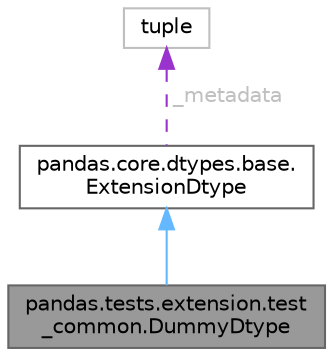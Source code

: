 digraph "pandas.tests.extension.test_common.DummyDtype"
{
 // LATEX_PDF_SIZE
  bgcolor="transparent";
  edge [fontname=Helvetica,fontsize=10,labelfontname=Helvetica,labelfontsize=10];
  node [fontname=Helvetica,fontsize=10,shape=box,height=0.2,width=0.4];
  Node1 [id="Node000001",label="pandas.tests.extension.test\l_common.DummyDtype",height=0.2,width=0.4,color="gray40", fillcolor="grey60", style="filled", fontcolor="black",tooltip=" "];
  Node2 -> Node1 [id="edge1_Node000001_Node000002",dir="back",color="steelblue1",style="solid",tooltip=" "];
  Node2 [id="Node000002",label="pandas.core.dtypes.base.\lExtensionDtype",height=0.2,width=0.4,color="gray40", fillcolor="white", style="filled",URL="$d4/d64/classpandas_1_1core_1_1dtypes_1_1base_1_1ExtensionDtype.html",tooltip=" "];
  Node3 -> Node2 [id="edge2_Node000002_Node000003",dir="back",color="darkorchid3",style="dashed",tooltip=" ",label=" _metadata",fontcolor="grey" ];
  Node3 [id="Node000003",label="tuple",height=0.2,width=0.4,color="grey75", fillcolor="white", style="filled",tooltip=" "];
}
